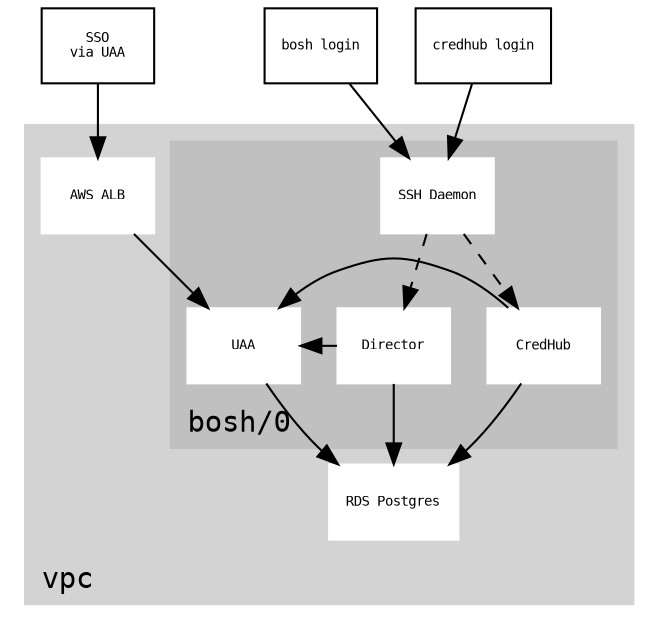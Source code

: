 digraph G {
  node [shape=rect, fontname="monospace", fontsize=6.5];
  graph [fontname="monospace"];

  subgraph cluster_0 {
      labelloc=b;
      labeljust=l;
      style=filled;
      color=lightgrey;
      node [style=filled,color=white];
      label = "vpc";
      
      rds;
      alb;
      
      subgraph cluster_1 {
          labelloc=b;
          labeljust=l;
          label = "bosh/0"
          style=filled;
          color=grey;
          node [style=filled,color=white];
          
          {
            rank = "same";
            credhub [label="CredHub"];
            uaa [label="UAA"];
            director [label="Director"];
          }
          
          sshd [label="SSH Daemon"];
          director -> uaa;
          credhub -> uaa;
      }
  }
  
  {
      rank = "same";
      uaa_login;
      bosh_login;
      credhub_login
  }

  uaa_login [label="SSO\nvia UAA"];
  bosh_login [label="bosh login"];
  credhub_login [label="credhub login"]

  uaa_login -> alb;
  bosh_login -> sshd;
  credhub_login -> sshd;
  
  alb [label="AWS ALB"];
  alb -> uaa;

  sshd -> credhub [style="dashed"];
  sshd -> director [style="dashed"];
  
  rds [label="RDS Postgres"]
  
  director -> rds;
  uaa -> rds;
  credhub -> rds;
}